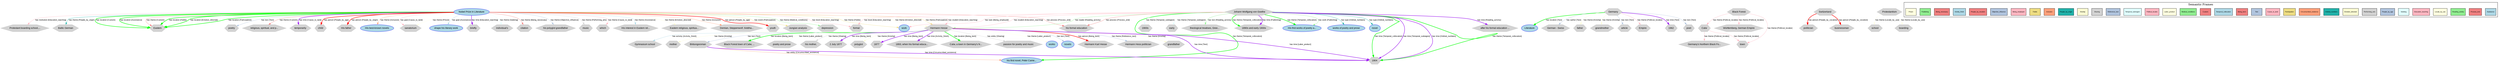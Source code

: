 digraph Hermann_Hesse {
    rankdir=TB;
    compound=true;
    node [fontname="Arial", fontsize=12, style=filled];
    edge [fontname="Arial", fontsize=10, color=gray];
    
    // Graph styling
    bgcolor=white;
    
    // Node type definitions
    subgraph cluster_people {{
        label="People";
        style=filled;
        fillcolor=lightcoral;
        color=red;
        node [fillcolor=lightcoral, color=red, shape=circle];
    }}
    
    subgraph cluster_locations {{
        label="Locations";
        style=filled;
        fillcolor=lightgreen;
        color=green;
        node [fillcolor=lightgreen, color=green, shape=box];
    }}
    
    subgraph cluster_concepts {{
        label="Concepts";
        style=filled;
        fillcolor=lightblue;
        color=blue;
        node [fillcolor=lightblue, color=blue, shape=ellipse];
    }}
    
    subgraph cluster_events {{
        label="Events";
        style=filled;
        fillcolor=lightyellow;
        color=orange;
        node [fillcolor=lightyellow, color=orange, shape=diamond];
    }}
    
    subgraph cluster_other {{
        label="Other";
        style=filled;
        fillcolor=lightgray;
        color=gray;
        node [fillcolor=lightgray, color=gray, shape=hexagon];
    }}

    // Concepts nodes
    "Nobel Prize in Literature" [label="Nobel Prize in Literature", fillcolor=lightblue, color=blue, shape=ellipse];
    "works" [label="works", fillcolor=lightblue, color=blue, shape=ellipse];
    "His first works of poetry a..." [label="His first works of poetry a...", fillcolor=lightblue, color=blue, shape=ellipse];
    "His best-known novels" [label="His best-known novels", fillcolor=lightblue, color=blue, shape=ellipse];
    "novels" [label="novels", fillcolor=lightblue, color=blue, shape=ellipse];
    "works of poetry and prose" [label="works of poetry and prose", fillcolor=lightblue, color=blue, shape=ellipse];
    "his first novel, Peter Came..." [label="his first novel, Peter Came...", fillcolor=lightblue, color=blue, shape=ellipse];
    "work" [label="work", fillcolor=lightblue, color=blue, shape=ellipse];
    "Literature" [label="Literature", fillcolor=lightblue, color=blue, shape=ellipse];
    "novel" [label="novel", fillcolor=lightblue, color=blue, shape=ellipse];
    "shape his literary work" [label="shape his literary work", fillcolor=lightblue, color=blue, shape=ellipse];

    // Other nodes
    "Johann Wolfgang von Goethe" [label="Johann Wolfgang von Goethe", fillcolor=lightgray, color=gray, shape=hexagon];
    "briefly" [label="briefly", fillcolor=lightgray, color=gray, shape=hexagon];
    "individual's" [label="individual's", fillcolor=lightgray, color=gray, shape=hexagon];
    "Hermann Karl Hesse" [label="Hermann Karl Hesse", fillcolor=lightgray, color=gray, shape=hexagon];
    "citation" [label="citation", fillcolor=lightgray, color=gray, shape=hexagon];
    "his polyglot grandfather" [label="his polyglot grandfather", fillcolor=lightgray, color=gray, shape=hexagon];
    "Calw" [label="Calw", fillcolor=lightgray, color=gray, shape=hexagon];
    "Hermann Hess politician" [label="Hermann Hess politician", fillcolor=lightgray, color=gray, shape=hexagon];
    "grandfather" [label="grandfather", fillcolor=lightgray, color=gray, shape=hexagon];
    "Gymnasium school" [label="Gymnasium school", fillcolor=lightgray, color=gray, shape=hexagon];
    "politician" [label="politician", fillcolor=lightgray, color=gray, shape=hexagon];
    "music" [label="music", fillcolor=lightgray, color=gray, shape=hexagon];
    "Hermann Hesse" [label="Hermann Hesse", fillcolor=lightgray, color=gray, shape=hexagon];
    "mother" [label="mother", fillcolor=lightgray, color=gray, shape=hexagon];
    "1904" [label="1904", fillcolor=lightgray, color=gray, shape=hexagon];
    "after his formal education ..." [label="after his formal education ...", fillcolor=lightgray, color=gray, shape=hexagon];
    "which" [label="which", fillcolor=lightgray, color=gray, shape=hexagon];
    "His interest in Eastern rel..." [label="His interest in Eastern rel...", fillcolor=lightgray, color=gray, shape=hexagon];
    "German - Swiss" [label="German - Swiss", fillcolor=lightgray, color=gray, shape=hexagon];
    "Eastern religious, spiritua..." [label="Eastern religious, spiritua...", fillcolor=lightgray, color=gray, shape=hexagon];
    "Black Forest town of Calw, ..." [label="Black Forest town of Calw, ...", fillcolor=lightgray, color=gray, shape=hexagon];
    "Switzerland" [label="Switzerland", fillcolor=lightgray, color=gray, shape=hexagon];
    "Württemberg, German Empire" [label="Württemberg, German Empire", fillcolor=lightgray, color=gray, shape=hexagon];
    "1900s" [label="1900s", fillcolor=lightgray, color=gray, shape=hexagon];
    "Demian, Steppenwolf, Siddha..." [label="Demian, Steppenwolf, Siddha...", fillcolor=lightgray, color=gray, shape=hexagon];
    "father" [label="father", fillcolor=lightgray, color=gray, shape=hexagon];
    "grandmother" [label="grandmother", fillcolor=lightgray, color=gray, shape=hexagon];
    "article" [label="article", fillcolor=lightgray, color=gray, shape=hexagon];
    "Empire" [label="Empire", fillcolor=lightgray, color=gray, shape=hexagon];
    "youth" [label="youth", fillcolor=lightgray, color=gray, shape=hexagon];
    "poetry and prose" [label="poetry and prose", fillcolor=lightgray, color=gray, shape=hexagon];
    "his mother," [label="his mother,", fillcolor=lightgray, color=gray, shape=hexagon];
    "Jungian analysis" [label="Jungian analysis", fillcolor=lightgray, color=gray, shape=hexagon];
    "2 July 1877" [label="2 July 1877", fillcolor=lightgray, color=gray, shape=hexagon];
    "businessman" [label="businessman", fillcolor=lightgray, color=gray, shape=hexagon];
    "school" [label="school", fillcolor=lightgray, color=gray, shape=hexagon];
    "depression" [label="depression", fillcolor=lightgray, color=gray, shape=hexagon];
    "his formal education" [label="his formal education", fillcolor=lightgray, color=gray, shape=hexagon];
    "sanatorium" [label="sanatorium", fillcolor=lightgray, color=gray, shape=hexagon];
    "boarding" [label="boarding", fillcolor=lightgray, color=gray, shape=hexagon];
    "Protestant boarding school,..." [label="Protestant boarding school,...", fillcolor=lightgray, color=gray, shape=hexagon];
    "polyglot" [label="polyglot", fillcolor=lightgray, color=gray, shape=hexagon];
    "1877" [label="1877", fillcolor=lightgray, color=gray, shape=hexagon];
    "Protestantism" [label="Protestantism", fillcolor=lightgray, color=gray, shape=hexagon];
    "early" [label="early", fillcolor=lightgray, color=gray, shape=hexagon];
    "Baltic German" [label="Baltic German", fillcolor=lightgray, color=gray, shape=hexagon];
    "Eastern" [label="Eastern", fillcolor=lightgray, color=gray, shape=hexagon];
    "formal" [label="formal", fillcolor=lightgray, color=gray, shape=hexagon];
    "poetry" [label="poetry", fillcolor=lightgray, color=gray, shape=hexagon];
    "religious, spiritual, and p..." [label="religious, spiritual, and p...", fillcolor=lightgray, color=gray, shape=hexagon];
    "Black Forest" [label="Black Forest", fillcolor=lightgray, color=gray, shape=hexagon];
    "1962" [label="1962", fillcolor=lightgray, color=gray, shape=hexagon];
    "temporarily" [label="temporarily", fillcolor=lightgray, color=gray, shape=hexagon];
    "poet" [label="poet", fillcolor=lightgray, color=gray, shape=hexagon];
    "1893, when his formal educa..." [label="1893, when his formal educa...", fillcolor=lightgray, color=gray, shape=hexagon];
    "Germany" [label="Germany", fillcolor=lightgray, color=gray, shape=hexagon];
    "Calw, a town in Germany's N..." [label="Calw, a town in Germany's N...", fillcolor=lightgray, color=gray, shape=hexagon];
    "theological treatises, Gree..." [label="theological treatises, Gree...", fillcolor=lightgray, color=gray, shape=hexagon];
    "town" [label="town", fillcolor=lightgray, color=gray, shape=hexagon];
    "1890s and early 1900s" [label="1890s and early 1900s", fillcolor=lightgray, color=gray, shape=hexagon];
    "passion for poetry and music" [label="passion for poetry and music", fillcolor=lightgray, color=gray, shape=hexagon];
    "child" [label="child", fillcolor=lightgray, color=gray, shape=hexagon];
    "Germany's Northern Black Fo..." [label="Germany's Northern Black Fo...", fillcolor=lightgray, color=gray, shape=hexagon];
    "His father" [label="His father", fillcolor=lightgray, color=gray, shape=hexagon];
    "Bildungsroman" [label="Bildungsroman", fillcolor=lightgray, color=gray, shape=hexagon];

    // Relationships
    "Nobel Prize in Literature" -> "shape his literary work" [label="has goal [Assistance]", color=lightblue, penwidth=1];
    "Nobel Prize in Literature" -> "his formal education" [label="has process [Process_end]", color=lightcoral, penwidth=1];
    "Johann Wolfgang von Goethe" -> "theological treatises, Gree..." [label="has text [Reading_activity]", color=lightgreen, penwidth=1];
    "Protestantism" -> "school" [label="has theme [Locale_by_use]", color=lightyellow, penwidth=1];
    "Nobel Prize in Literature" -> "briefly" [label="has time [Education_teaching]", color=purple, penwidth=2];
    "Nobel Prize in Literature" -> "individual's" [label="has theme [Seeking]", color=lightcyan, penwidth=1];
    "Nobel Prize in Literature" -> "youth" [label="has person [People_by_age]", color=red, penwidth=2];
    "Nobel Prize in Literature" -> "music" [label="has theme [Performing_arts]", color=lightgray, penwidth=1];
    "Nobel Prize in Literature" -> "Hermann Hesse" [label="has theme [Emotion_directed]", color=lightgoldenrodyellow, penwidth=1];
    "Johann Wolfgang von Goethe" -> "works of poetry and prose" [label="has type [Ordinal_numbers]", color=lightseagreen, penwidth=1];
    "Bildungsroman" -> "his first novel, Peter Came..." [label="has entity [Circumscribed_existence]", color=lightsalmon, penwidth=1];
    "Nobel Prize in Literature" -> "Eastern" [label="has location [Participation]", color=green, penwidth=2];
    "Nobel Prize in Literature" -> "child" [label="has person [People_by_age]", color=red, penwidth=2];
    "Nobel Prize in Literature" -> "Protestant boarding school,..." [label="has institution [Education_teaching]", color=lightpink, penwidth=1];
    "Nobel Prize in Literature" -> "temporarily" [label="has time [Cause_to_land]", color=purple, penwidth=2];
    "Hermann Hesse" -> "1904" [label="has time [Text]", color=purple, penwidth=2];
    "Germany" -> "poet" [label="has text [Text]", color=lightsteelblue, penwidth=1];
    "Hermann Hesse" -> "1877" [label="has time [Being_born]", color=purple, penwidth=2];
    "Johann Wolfgang von Goethe" -> "1890s and early 1900s" [label="has theme [Temporal_collocation]", color=green, penwidth=2];
    "Nobel Prize in Literature" -> "sanatorium" [label="has goal [Cause_to_land]", color=lightpink, penwidth=1];
    "Johann Wolfgang von Goethe" -> "1904" [label="has time [Temporal_collocation]", color=green, penwidth=2];
    "Johann Wolfgang von Goethe" -> "Hermann Hesse" [label="has student [Education_teaching]", color=lightpink, penwidth=1];
    "Nobel Prize in Literature" -> "Eastern religious, spiritua..." [label="has theme [Emotion_directed]", color=lightgoldenrodyellow, penwidth=1];
    "Nobel Prize in Literature" -> "Jungian analysis" [label="has event [Participation]", color=lightgoldenrod, penwidth=1];
    "Nobel Prize in Literature" -> "Eastern" [label="has location [Custom]", color=green, penwidth=2];
    "Nobel Prize in Literature" -> "depression" [label="has theme [Medical_conditions]", color=lightgreen, penwidth=1];
    "Hermann Hesse" -> "1904" [label="has time [Labor_product]", color=purple, penwidth=2];
    "Protestantism" -> "boarding" [label="has theme [Locale_by_use]", color=lightyellow, penwidth=1];
    "Nobel Prize in Literature" -> "religious, spiritual, and p..." [label="has theme [Custom]", color=lightcoral, penwidth=1];
    "Calw" -> "Germany's Northern Black Fo..." [label="has theme [Political_locales]", color=lightpink, penwidth=1];
    "Johann Wolfgang von Goethe" -> "1900s" [label="has theme [Temporal_subregion]", color=lightcyan, penwidth=1];
    "Germany" -> "article" [label="has text [Text]", color=lightsteelblue, penwidth=1];
    "Nobel Prize in Literature" -> "Eastern" [label="has location [Assistance]", color=green, penwidth=2];
    "Hermann Hesse" -> "Hermann Karl Hesse" [label="has person [Being_born]", color=red, penwidth=2];
    "Germany" -> "German - Swiss" [label="has author [Text]", color=lightsteelblue, penwidth=1];
    "Hermann Hesse" -> "poetry and prose" [label="has theme [Labor_product]", color=lightyellow, penwidth=1];
    "Nobel Prize in Literature" -> "Hermann Hesse" [label="has theme [Participation]", color=lightgoldenrod, penwidth=1];
    "Germany" -> "Empire" [label="has theme [Political_locales]", color=lightpink, penwidth=1];
    "Hermann Hesse" -> "Hermann Hess politician" [label="has theme [Reference_text]", color=lightsteelblue, penwidth=1];
    "Nobel Prize in Literature" -> "poetry" [label="has text [Text]", color=lightsteelblue, penwidth=1];
    "Hermann Hesse" -> "passion for poetry and music" [label="has entity [Sharing]", color=lightgray, penwidth=1];
    "Hermann Hesse" -> "mother" [label="has theme [Kinship]", color=lightgoldenrodyellow, penwidth=1];
    "Johann Wolfgang von Goethe" -> "formal" [label="has level [Education_teaching]", color=lightpink, penwidth=1];
    "Johann Wolfgang von Goethe" -> "after his formal education ..." [label="has time [Reading_activity]", color=purple, penwidth=2];
    "Black Forest" -> "Calw" [label="has theme [Political_locales]", color=lightpink, penwidth=1];
    "Nobel Prize in Literature" -> "Eastern" [label="has theme [Custom]", color=lightcoral, penwidth=1];
    "Hermann Hesse" -> "Calw, a town in Germany's N..." [label="has location [Being_born]", color=green, penwidth=2];
    "Johann Wolfgang von Goethe" -> "His first works of poetry a..." [label="has theme [Temporal_collocation]", color=green, penwidth=2];
    "Nobel Prize in Literature" -> "Baltic German" [label="has theme [People_by_origin]", color=lightseagreen, penwidth=1];
    "Johann Wolfgang von Goethe" -> "his formal education" [label="has process [Process_end]", color=lightcoral, penwidth=1];
    "Germany" -> "father" [label="has theme [Kinship]", color=lightgoldenrodyellow, penwidth=1];
    "Bildungsroman" -> "1904" [label="has time [Circumscribed_existence]", color=purple, penwidth=2];
    "Nobel Prize in Literature" -> "Demian, Steppenwolf, Siddha..." [label="has theme [Inclusion]", color=lightsalmon, penwidth=1];
    "Nobel Prize in Literature" -> "Eastern" [label="has location [Fields]", color=green, penwidth=2];
    "Hermann Hesse" -> "works" [label="has theme [Labor_product]", color=lightyellow, penwidth=1];
    "Hermann Hesse" -> "his mother," [label="has theme [Sharing]", color=lightgray, penwidth=1];
    "Johann Wolfgang von Goethe" -> "work" [label="has task [Being_employed]", color=lightpink, penwidth=1];
    "Hermann Hesse" -> "Black Forest town of Calw, ..." [label="has location [Being_born]", color=green, penwidth=2];
    "Nobel Prize in Literature" -> "his polyglot grandfather" [label="has theme [Objective_influence]", color=lightsteelblue, penwidth=1];
    "Nobel Prize in Literature" -> "work" [label="has theme [Fields]", color=lightgoldenrod, penwidth=1];
    "Hermann Hesse" -> "2 July 1877" [label="has time [Being_born]", color=purple, penwidth=2];
    "Switzerland" -> "politician" [label="has person [People_by_vocation]", color=red, penwidth=2];
    "Switzerland" -> "businessman" [label="has person [People_by_vocation]", color=red, penwidth=2];
    "Nobel Prize in Literature" -> "His father" [label="has person [People_by_origin]", color=red, penwidth=2];
    "Germany" -> "1962" [label="has time [Text]", color=purple, penwidth=2];
    "Nobel Prize in Literature" -> "Eastern" [label="has location [Emotion_directed]", color=green, penwidth=2];
    "Nobel Prize in Literature" -> "which" [label="has theme [Cause_to_land]", color=lightpink, penwidth=1];
    "Hermann Hesse" -> "grandfather" [label="has theme [Kinship]", color=lightgoldenrodyellow, penwidth=1];
    "Black Forest" -> "Württemberg, German Empire" [label="has theme [Political_locales]", color=lightpink, penwidth=1];
    "Hermann Hesse" -> "Gymnasium school" [label="has activity [Activity_finish]", color=lightblue, penwidth=1];
    "Johann Wolfgang von Goethe" -> "his first novel, Peter Came..." [label="has theme [Temporal_collocation]", color=green, penwidth=2];
    "Hermann Hesse" -> "1893, when his formal educa..." [label="has time [Activity_finish]", color=purple, penwidth=2];
    "Nobel Prize in Literature" -> "citation" [label="has theme [Being_necessary]", color=lightcoral, penwidth=1];
    "Johann Wolfgang von Goethe" -> "novel" [label="has type [Ordinal_numbers]", color=lightseagreen, penwidth=1];
    "Johann Wolfgang von Goethe" -> "1890s and early 1900s" [label="has time [Publishing]", color=purple, penwidth=2];
    "Nobel Prize in Literature" -> "Hermann Hesse" [label="has student [Education_teaching]", color=lightpink, penwidth=1];
    "Johann Wolfgang von Goethe" -> "His first works of poetry a..." [label="has work [Publishing]", color=lightgreen, penwidth=1];
    "Hermann Hesse" -> "novels" [label="has text [Text]", color=lightsteelblue, penwidth=1];
    "Johann Wolfgang von Goethe" -> "1904" [label="has time [Temporal_subregion]", color=purple, penwidth=2];
    "Johann Wolfgang von Goethe" -> "early" [label="has theme [Temporal_subregion]", color=lightcyan, penwidth=1];
    "Johann Wolfgang von Goethe" -> "Hermann Hesse" [label="has reader [Reading_activity]", color=lightgreen, penwidth=1];
    "Johann Wolfgang von Goethe" -> "1904" [label="has time [Ordinal_numbers]", color=purple, penwidth=2];
    "Calw" -> "town" [label="has theme [Political_locales]", color=lightpink, penwidth=1];
    "Nobel Prize in Literature" -> "His interest in Eastern rel..." [label="has theme [Assistance]", color=lightblue, penwidth=1];
    "Johann Wolfgang von Goethe" -> "1904" [label="has theme [Temporal_collocation]", color=green, penwidth=2];
    "Nobel Prize in Literature" -> "His best-known novels" [label="has theme [Inclusion]", color=lightsalmon, penwidth=1];
    "Nobel Prize in Literature" -> "sanatorium" [label="has theme [Prison]", color=lightyellow, penwidth=1];
    "Germany" -> "grandmother" [label="has theme [Kinship]", color=lightgoldenrodyellow, penwidth=1];
    "Hermann Hesse" -> "Bildungsroman" [label="has text [Text]", color=lightsteelblue, penwidth=1];
    "Hermann Hesse" -> "polyglot" [label="has theme [Kinship]", color=lightgoldenrodyellow, penwidth=1];
    "Germany" -> "Literature" [label="has location [Text]", color=green, penwidth=2];
    "Nobel Prize in Literature" -> "formal" [label="has level [Education_teaching]", color=lightpink, penwidth=1];
    "Black Forest" -> "town" [label="has theme [Political_locales]", color=lightpink, penwidth=1];

    // Frame Legend
    subgraph cluster_legend {
        label="Semantic Frames";
        style=filled;
        fillcolor=white;
        color=black;
        rank=sink;
        "Assistance_legend" [label="Assistance", fillcolor="lightblue", style=filled, shape=box, fontsize=8];
        "Process_end_legend" [label="Process_end", fillcolor="lightcoral", style=filled, shape=box, fontsize=8];
        "Reading_activity_legend" [label="Reading_activity", fillcolor="lightgreen", style=filled, shape=box, fontsize=8];
        "Locale_by_use_legend" [label="Locale_by_use", fillcolor="lightyellow", style=filled, shape=box, fontsize=8];
        "Education_teaching_legend" [label="Education_teaching", fillcolor="lightpink", style=filled, shape=box, fontsize=8];
        "Seeking_legend" [label="Seeking", fillcolor="lightcyan", style=filled, shape=box, fontsize=8];
        "People_by_age_legend" [label="People_by_age", fillcolor="lightsteelblue", style=filled, shape=box, fontsize=8];
        "Performing_arts_legend" [label="Performing_arts", fillcolor="lightgray", style=filled, shape=box, fontsize=8];
        "Emotion_directed_legend" [label="Emotion_directed", fillcolor="lightgoldenrodyellow", style=filled, shape=box, fontsize=8];
        "Ordinal_numbers_legend" [label="Ordinal_numbers", fillcolor="lightseagreen", style=filled, shape=box, fontsize=8];
        "Circumscribed_existence_legend" [label="Circumscribed_existence", fillcolor="lightsalmon", style=filled, shape=box, fontsize=8];
        "Participation_legend" [label="Participation", fillcolor="lightgoldenrod", style=filled, shape=box, fontsize=8];
        "Cause_to_land_legend" [label="Cause_to_land", fillcolor="lightpink", style=filled, shape=box, fontsize=8];
        "Text_legend" [label="Text", fillcolor="lightsteelblue", style=filled, shape=box, fontsize=8];
        "Being_born_legend" [label="Being_born", fillcolor="lightcoral", style=filled, shape=box, fontsize=8];
        "Temporal_collocation_legend" [label="Temporal_collocation", fillcolor="lightblue", style=filled, shape=box, fontsize=8];
        "Custom_legend" [label="Custom", fillcolor="lightcoral", style=filled, shape=box, fontsize=8];
        "Medical_conditions_legend" [label="Medical_conditions", fillcolor="lightgreen", style=filled, shape=box, fontsize=8];
        "Labor_product_legend" [label="Labor_product", fillcolor="lightyellow", style=filled, shape=box, fontsize=8];
        "Political_locales_legend" [label="Political_locales", fillcolor="lightpink", style=filled, shape=box, fontsize=8];
        "Temporal_subregion_legend" [label="Temporal_subregion", fillcolor="lightcyan", style=filled, shape=box, fontsize=8];
        "Reference_text_legend" [label="Reference_text", fillcolor="lightsteelblue", style=filled, shape=box, fontsize=8];
        "Sharing_legend" [label="Sharing", fillcolor="lightgray", style=filled, shape=box, fontsize=8];
        "Kinship_legend" [label="Kinship", fillcolor="lightgoldenrodyellow", style=filled, shape=box, fontsize=8];
        "People_by_origin_legend" [label="People_by_origin", fillcolor="lightseagreen", style=filled, shape=box, fontsize=8];
        "Inclusion_legend" [label="Inclusion", fillcolor="lightsalmon", style=filled, shape=box, fontsize=8];
        "Fields_legend" [label="Fields", fillcolor="lightgoldenrod", style=filled, shape=box, fontsize=8];
        "Being_employed_legend" [label="Being_employed", fillcolor="lightpink", style=filled, shape=box, fontsize=8];
        "Objective_influence_legend" [label="Objective_influence", fillcolor="lightsteelblue", style=filled, shape=box, fontsize=8];
        "People_by_vocation_legend" [label="People_by_vocation", fillcolor="lightcoral", style=filled, shape=box, fontsize=8];
        "Activity_finish_legend" [label="Activity_finish", fillcolor="lightblue", style=filled, shape=box, fontsize=8];
        "Being_necessary_legend" [label="Being_necessary", fillcolor="lightcoral", style=filled, shape=box, fontsize=8];
        "Publishing_legend" [label="Publishing", fillcolor="lightgreen", style=filled, shape=box, fontsize=8];
        "Prison_legend" [label="Prison", fillcolor="lightyellow", style=filled, shape=box, fontsize=8];
    }
}